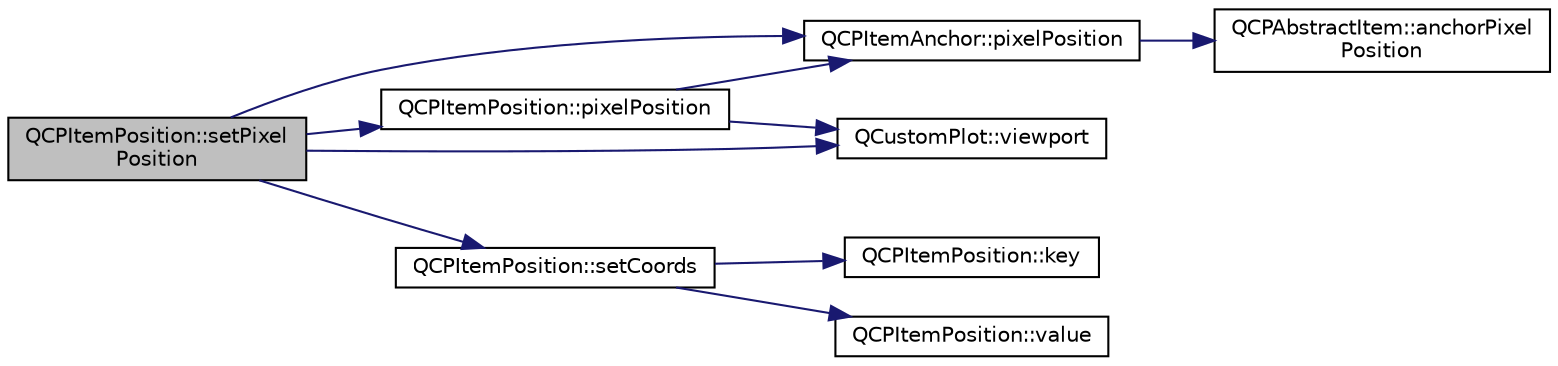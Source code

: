 digraph "QCPItemPosition::setPixelPosition"
{
 // LATEX_PDF_SIZE
  edge [fontname="Helvetica",fontsize="10",labelfontname="Helvetica",labelfontsize="10"];
  node [fontname="Helvetica",fontsize="10",shape=record];
  rankdir="LR";
  Node1 [label="QCPItemPosition::setPixel\lPosition",height=0.2,width=0.4,color="black", fillcolor="grey75", style="filled", fontcolor="black",tooltip=" "];
  Node1 -> Node2 [color="midnightblue",fontsize="10",style="solid",fontname="Helvetica"];
  Node2 [label="QCPItemAnchor::pixelPosition",height=0.2,width=0.4,color="black", fillcolor="white", style="filled",URL="$classQCPItemAnchor.html#a06dcfb7220d26eee93eef56ae66582cb",tooltip=" "];
  Node2 -> Node3 [color="midnightblue",fontsize="10",style="solid",fontname="Helvetica"];
  Node3 [label="QCPAbstractItem::anchorPixel\lPosition",height=0.2,width=0.4,color="black", fillcolor="white", style="filled",URL="$classQCPAbstractItem.html#ada5bad4e1196c4fc0d0d12328e24b8f2",tooltip=" "];
  Node1 -> Node4 [color="midnightblue",fontsize="10",style="solid",fontname="Helvetica"];
  Node4 [label="QCPItemPosition::pixelPosition",height=0.2,width=0.4,color="black", fillcolor="white", style="filled",URL="$classQCPItemPosition.html#a8be9a4787635433edecc75164beb748d",tooltip=" "];
  Node4 -> Node2 [color="midnightblue",fontsize="10",style="solid",fontname="Helvetica"];
  Node4 -> Node5 [color="midnightblue",fontsize="10",style="solid",fontname="Helvetica"];
  Node5 [label="QCustomPlot::viewport",height=0.2,width=0.4,color="black", fillcolor="white", style="filled",URL="$classQCustomPlot.html#a19842409b18f556b256d05e97fffc670",tooltip=" "];
  Node1 -> Node6 [color="midnightblue",fontsize="10",style="solid",fontname="Helvetica"];
  Node6 [label="QCPItemPosition::setCoords",height=0.2,width=0.4,color="black", fillcolor="white", style="filled",URL="$classQCPItemPosition.html#aa988ba4e87ab684c9021017dcaba945f",tooltip=" "];
  Node6 -> Node7 [color="midnightblue",fontsize="10",style="solid",fontname="Helvetica"];
  Node7 [label="QCPItemPosition::key",height=0.2,width=0.4,color="black", fillcolor="white", style="filled",URL="$classQCPItemPosition.html#a6fc519f1b73722a8d0cff7d4d647407e",tooltip=" "];
  Node6 -> Node8 [color="midnightblue",fontsize="10",style="solid",fontname="Helvetica"];
  Node8 [label="QCPItemPosition::value",height=0.2,width=0.4,color="black", fillcolor="white", style="filled",URL="$classQCPItemPosition.html#acfcf86f840a7366a4299bff593d5d636",tooltip=" "];
  Node1 -> Node5 [color="midnightblue",fontsize="10",style="solid",fontname="Helvetica"];
}
